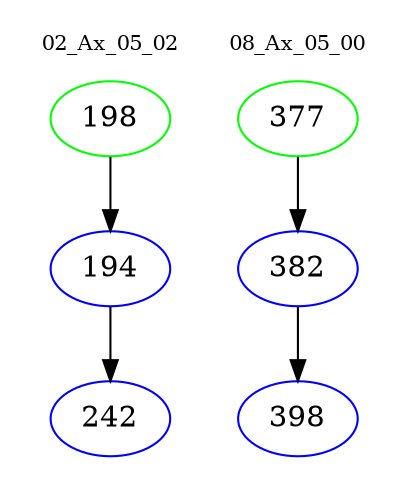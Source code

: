 digraph{
subgraph cluster_0 {
color = white
label = "02_Ax_05_02";
fontsize=10;
T0_198 [label="198", color="green"]
T0_198 -> T0_194 [color="black"]
T0_194 [label="194", color="blue"]
T0_194 -> T0_242 [color="black"]
T0_242 [label="242", color="blue"]
}
subgraph cluster_1 {
color = white
label = "08_Ax_05_00";
fontsize=10;
T1_377 [label="377", color="green"]
T1_377 -> T1_382 [color="black"]
T1_382 [label="382", color="blue"]
T1_382 -> T1_398 [color="black"]
T1_398 [label="398", color="blue"]
}
}
